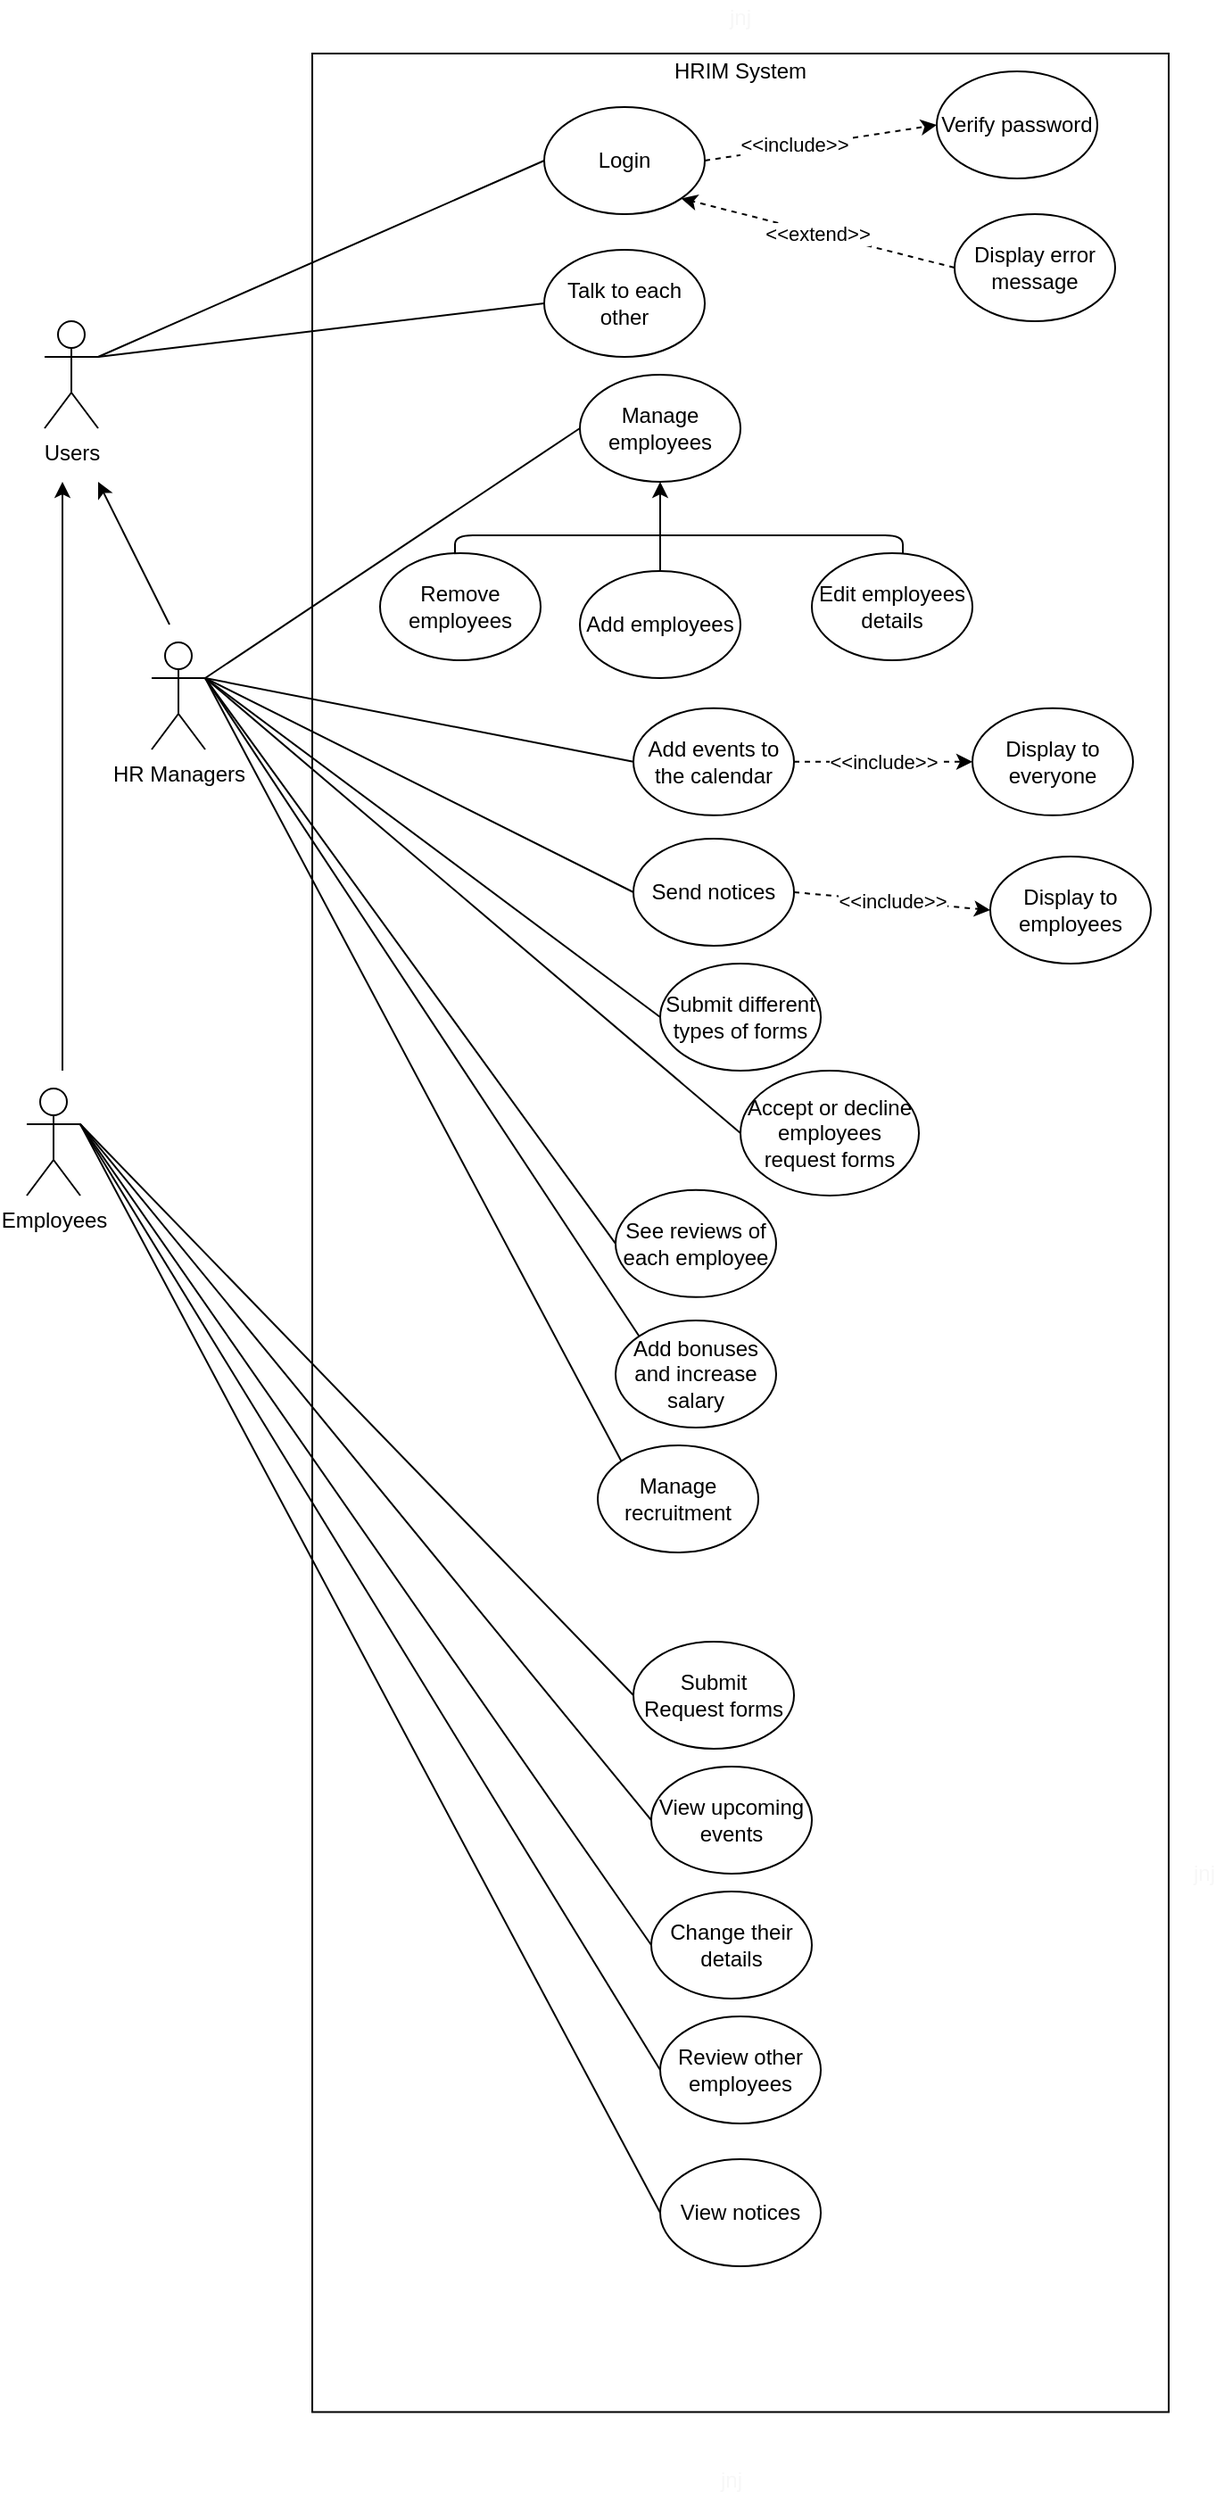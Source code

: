 <mxfile version="13.7.9" type="device"><diagram id="mwhckh7WMXyAs9bKCb89" name="Page-1"><mxGraphModel dx="269" dy="408" grid="1" gridSize="10" guides="1" tooltips="1" connect="1" arrows="1" fold="1" page="1" pageScale="1" pageWidth="850" pageHeight="1100" math="0" shadow="0"><root><mxCell id="0"/><mxCell id="1" parent="0"/><mxCell id="xrmir2ieLFyYc4-GZAex-3" value="" style="rounded=0;whiteSpace=wrap;html=1;rotation=90;" parent="1" vertex="1"><mxGeometry x="-220.84" y="640.86" width="1321.71" height="480" as="geometry"/></mxCell><mxCell id="pmMT97UlWwx0zh9gnIOy-1" value="Users" style="shape=umlActor;verticalLabelPosition=bottom;verticalAlign=top;html=1;outlineConnect=0;" parent="1" vertex="1"><mxGeometry x="50" y="370" width="30" height="60" as="geometry"/></mxCell><mxCell id="pmMT97UlWwx0zh9gnIOy-2" value="Employees" style="shape=umlActor;verticalLabelPosition=bottom;verticalAlign=top;html=1;outlineConnect=0;" parent="1" vertex="1"><mxGeometry x="40" y="800" width="30" height="60" as="geometry"/></mxCell><mxCell id="pmMT97UlWwx0zh9gnIOy-3" value="HR Managers" style="shape=umlActor;verticalLabelPosition=bottom;verticalAlign=top;html=1;outlineConnect=0;" parent="1" vertex="1"><mxGeometry x="110" y="550" width="30" height="60" as="geometry"/></mxCell><mxCell id="pmMT97UlWwx0zh9gnIOy-10" value="" style="endArrow=classic;html=1;" parent="1" edge="1"><mxGeometry width="50" height="50" relative="1" as="geometry"><mxPoint x="120" y="540" as="sourcePoint"/><mxPoint x="80" y="460" as="targetPoint"/></mxGeometry></mxCell><mxCell id="pmMT97UlWwx0zh9gnIOy-11" value="" style="endArrow=classic;html=1;" parent="1" edge="1"><mxGeometry width="50" height="50" relative="1" as="geometry"><mxPoint x="60" y="790" as="sourcePoint"/><mxPoint x="60" y="460" as="targetPoint"/></mxGeometry></mxCell><mxCell id="pmMT97UlWwx0zh9gnIOy-12" value="HRIM System" style="text;html=1;strokeColor=none;fillColor=none;align=center;verticalAlign=middle;whiteSpace=wrap;rounded=0;" parent="1" vertex="1"><mxGeometry x="400.01" y="220" width="80" height="20" as="geometry"/></mxCell><mxCell id="pmMT97UlWwx0zh9gnIOy-13" value="Login" style="ellipse;whiteSpace=wrap;html=1;" parent="1" vertex="1"><mxGeometry x="330" y="250" width="90" height="60" as="geometry"/></mxCell><mxCell id="pmMT97UlWwx0zh9gnIOy-15" value="Verify password" style="ellipse;whiteSpace=wrap;html=1;" parent="1" vertex="1"><mxGeometry x="550" y="230" width="90" height="60" as="geometry"/></mxCell><mxCell id="pmMT97UlWwx0zh9gnIOy-16" value="Display error message" style="ellipse;whiteSpace=wrap;html=1;" parent="1" vertex="1"><mxGeometry x="560" y="310" width="90" height="60" as="geometry"/></mxCell><mxCell id="pmMT97UlWwx0zh9gnIOy-18" value="Manage employees" style="ellipse;whiteSpace=wrap;html=1;" parent="1" vertex="1"><mxGeometry x="350" y="400" width="90" height="60" as="geometry"/></mxCell><mxCell id="pmMT97UlWwx0zh9gnIOy-19" value="Remove employees" style="ellipse;whiteSpace=wrap;html=1;" parent="1" vertex="1"><mxGeometry x="238" y="500" width="90" height="60" as="geometry"/></mxCell><mxCell id="pmMT97UlWwx0zh9gnIOy-20" value="Send notices" style="ellipse;whiteSpace=wrap;html=1;" parent="1" vertex="1"><mxGeometry x="380" y="660" width="90" height="60" as="geometry"/></mxCell><mxCell id="pmMT97UlWwx0zh9gnIOy-21" value="Add events to the calendar" style="ellipse;whiteSpace=wrap;html=1;" parent="1" vertex="1"><mxGeometry x="380" y="586.92" width="90" height="60" as="geometry"/></mxCell><mxCell id="pmMT97UlWwx0zh9gnIOy-22" value="View upcoming events" style="ellipse;whiteSpace=wrap;html=1;" parent="1" vertex="1"><mxGeometry x="390" y="1180" width="90" height="60" as="geometry"/></mxCell><mxCell id="pmMT97UlWwx0zh9gnIOy-23" value="Submit &lt;br&gt;Request forms" style="ellipse;whiteSpace=wrap;html=1;" parent="1" vertex="1"><mxGeometry x="380" y="1110" width="90" height="60" as="geometry"/></mxCell><mxCell id="pmMT97UlWwx0zh9gnIOy-24" value="Review other employees" style="ellipse;whiteSpace=wrap;html=1;" parent="1" vertex="1"><mxGeometry x="395.01" y="1320" width="90" height="60" as="geometry"/></mxCell><mxCell id="pmMT97UlWwx0zh9gnIOy-25" value="Add bonuses and increase salary" style="ellipse;whiteSpace=wrap;html=1;" parent="1" vertex="1"><mxGeometry x="370" y="930.0" width="90" height="60" as="geometry"/></mxCell><mxCell id="pmMT97UlWwx0zh9gnIOy-26" value="Accept or decline employees request forms&lt;br&gt;" style="ellipse;whiteSpace=wrap;html=1;" parent="1" vertex="1"><mxGeometry x="440" y="790" width="100" height="70" as="geometry"/></mxCell><mxCell id="pmMT97UlWwx0zh9gnIOy-27" value="Submit different types of forms" style="ellipse;whiteSpace=wrap;html=1;" parent="1" vertex="1"><mxGeometry x="395.01" y="730" width="90" height="60" as="geometry"/></mxCell><mxCell id="pmMT97UlWwx0zh9gnIOy-28" value="See reviews of each employee" style="ellipse;whiteSpace=wrap;html=1;" parent="1" vertex="1"><mxGeometry x="370" y="856.92" width="90" height="60" as="geometry"/></mxCell><mxCell id="pmMT97UlWwx0zh9gnIOy-29" value="" style="endArrow=none;html=1;exitX=1;exitY=0.333;exitDx=0;exitDy=0;exitPerimeter=0;entryX=0;entryY=0.5;entryDx=0;entryDy=0;" parent="1" source="pmMT97UlWwx0zh9gnIOy-1" target="pmMT97UlWwx0zh9gnIOy-13" edge="1"><mxGeometry width="50" height="50" relative="1" as="geometry"><mxPoint x="260" y="440" as="sourcePoint"/><mxPoint x="310" y="390" as="targetPoint"/></mxGeometry></mxCell><mxCell id="pmMT97UlWwx0zh9gnIOy-31" value="" style="endArrow=classic;html=1;entryX=0;entryY=0.5;entryDx=0;entryDy=0;exitX=1;exitY=0.5;exitDx=0;exitDy=0;dashed=1;" parent="1" source="pmMT97UlWwx0zh9gnIOy-13" target="pmMT97UlWwx0zh9gnIOy-15" edge="1"><mxGeometry width="50" height="50" relative="1" as="geometry"><mxPoint x="260" y="560" as="sourcePoint"/><mxPoint x="310" y="510" as="targetPoint"/></mxGeometry></mxCell><mxCell id="T6ZSdBMVq4USQeNhJFLU-5" value="&amp;lt;&amp;lt;include&amp;gt;&amp;gt;" style="edgeLabel;html=1;align=center;verticalAlign=middle;resizable=0;points=[];rotation=0;" parent="pmMT97UlWwx0zh9gnIOy-31" vertex="1" connectable="0"><mxGeometry x="-0.225" y="2" relative="1" as="geometry"><mxPoint as="offset"/></mxGeometry></mxCell><mxCell id="pmMT97UlWwx0zh9gnIOy-32" value="&amp;lt;&amp;lt;extend&amp;gt;&amp;gt;" style="endArrow=classic;html=1;entryX=1;entryY=1;entryDx=0;entryDy=0;exitX=0;exitY=0.5;exitDx=0;exitDy=0;dashed=1;" parent="1" source="pmMT97UlWwx0zh9gnIOy-16" target="pmMT97UlWwx0zh9gnIOy-13" edge="1"><mxGeometry width="50" height="50" relative="1" as="geometry"><mxPoint x="435" y="330" as="sourcePoint"/><mxPoint x="530" y="330" as="targetPoint"/></mxGeometry></mxCell><mxCell id="pmMT97UlWwx0zh9gnIOy-33" value="" style="endArrow=none;html=1;exitX=1;exitY=0.333;exitDx=0;exitDy=0;exitPerimeter=0;entryX=0;entryY=0.5;entryDx=0;entryDy=0;" parent="1" source="pmMT97UlWwx0zh9gnIOy-3" target="pmMT97UlWwx0zh9gnIOy-18" edge="1"><mxGeometry width="50" height="50" relative="1" as="geometry"><mxPoint x="260" y="560" as="sourcePoint"/><mxPoint x="310" y="510" as="targetPoint"/></mxGeometry></mxCell><mxCell id="pmMT97UlWwx0zh9gnIOy-35" value="Add employees" style="ellipse;whiteSpace=wrap;html=1;" parent="1" vertex="1"><mxGeometry x="350" y="510" width="90" height="60" as="geometry"/></mxCell><mxCell id="pmMT97UlWwx0zh9gnIOy-36" value="Edit employees details" style="ellipse;whiteSpace=wrap;html=1;" parent="1" vertex="1"><mxGeometry x="480" y="500" width="90" height="60" as="geometry"/></mxCell><mxCell id="pmMT97UlWwx0zh9gnIOy-39" value="" style="endArrow=none;html=1;exitX=0.5;exitY=0;exitDx=0;exitDy=0;" parent="1" edge="1"><mxGeometry width="50" height="50" relative="1" as="geometry"><mxPoint x="531" y="500" as="sourcePoint"/><mxPoint x="396" y="490" as="targetPoint"/><Array as="points"><mxPoint x="531" y="490"/></Array></mxGeometry></mxCell><mxCell id="pmMT97UlWwx0zh9gnIOy-42" value="" style="endArrow=none;html=1;" parent="1" edge="1"><mxGeometry width="50" height="50" relative="1" as="geometry"><mxPoint x="280" y="500" as="sourcePoint"/><mxPoint x="400" y="490" as="targetPoint"/><Array as="points"><mxPoint x="280" y="490"/></Array></mxGeometry></mxCell><mxCell id="pmMT97UlWwx0zh9gnIOy-44" value="" style="endArrow=classic;html=1;" parent="1" edge="1"><mxGeometry width="50" height="50" relative="1" as="geometry"><mxPoint x="395" y="510" as="sourcePoint"/><mxPoint x="395" y="460" as="targetPoint"/></mxGeometry></mxCell><mxCell id="pmMT97UlWwx0zh9gnIOy-45" value="" style="endArrow=none;html=1;entryX=0;entryY=0.5;entryDx=0;entryDy=0;exitX=1;exitY=0.333;exitDx=0;exitDy=0;exitPerimeter=0;" parent="1" source="pmMT97UlWwx0zh9gnIOy-3" target="pmMT97UlWwx0zh9gnIOy-21" edge="1"><mxGeometry width="50" height="50" relative="1" as="geometry"><mxPoint x="140" y="540" as="sourcePoint"/><mxPoint x="360" y="490" as="targetPoint"/></mxGeometry></mxCell><mxCell id="pmMT97UlWwx0zh9gnIOy-46" value="" style="endArrow=none;html=1;entryX=0;entryY=0.5;entryDx=0;entryDy=0;exitX=1;exitY=0.333;exitDx=0;exitDy=0;exitPerimeter=0;" parent="1" source="pmMT97UlWwx0zh9gnIOy-2" target="pmMT97UlWwx0zh9gnIOy-22" edge="1"><mxGeometry width="50" height="50" relative="1" as="geometry"><mxPoint x="150" y="550" as="sourcePoint"/><mxPoint x="360" y="760" as="targetPoint"/></mxGeometry></mxCell><mxCell id="pmMT97UlWwx0zh9gnIOy-47" value="" style="endArrow=none;html=1;entryX=0;entryY=0.5;entryDx=0;entryDy=0;exitX=1;exitY=0.333;exitDx=0;exitDy=0;exitPerimeter=0;" parent="1" source="pmMT97UlWwx0zh9gnIOy-3" target="pmMT97UlWwx0zh9gnIOy-20" edge="1"><mxGeometry width="50" height="50" relative="1" as="geometry"><mxPoint x="140" y="540" as="sourcePoint"/><mxPoint x="360" y="760" as="targetPoint"/></mxGeometry></mxCell><mxCell id="pmMT97UlWwx0zh9gnIOy-48" value="" style="endArrow=none;html=1;entryX=0;entryY=0.5;entryDx=0;entryDy=0;exitX=1;exitY=0.333;exitDx=0;exitDy=0;exitPerimeter=0;" parent="1" source="pmMT97UlWwx0zh9gnIOy-2" target="pmMT97UlWwx0zh9gnIOy-23" edge="1"><mxGeometry width="50" height="50" relative="1" as="geometry"><mxPoint x="80" y="690" as="sourcePoint"/><mxPoint x="255" y="970" as="targetPoint"/></mxGeometry></mxCell><mxCell id="pmMT97UlWwx0zh9gnIOy-50" value="" style="endArrow=none;html=1;entryX=0;entryY=0.5;entryDx=0;entryDy=0;exitX=1;exitY=0.333;exitDx=0;exitDy=0;exitPerimeter=0;" parent="1" source="pmMT97UlWwx0zh9gnIOy-2" target="pmMT97UlWwx0zh9gnIOy-24" edge="1"><mxGeometry width="50" height="50" relative="1" as="geometry"><mxPoint x="80" y="690" as="sourcePoint"/><mxPoint x="255" y="970" as="targetPoint"/></mxGeometry></mxCell><mxCell id="pmMT97UlWwx0zh9gnIOy-51" value="" style="endArrow=none;html=1;entryX=0;entryY=0.5;entryDx=0;entryDy=0;exitX=1;exitY=0.333;exitDx=0;exitDy=0;exitPerimeter=0;" parent="1" source="pmMT97UlWwx0zh9gnIOy-3" target="pmMT97UlWwx0zh9gnIOy-27" edge="1"><mxGeometry width="50" height="50" relative="1" as="geometry"><mxPoint x="150" y="550" as="sourcePoint"/><mxPoint x="360" y="830" as="targetPoint"/></mxGeometry></mxCell><mxCell id="pmMT97UlWwx0zh9gnIOy-53" value="" style="endArrow=none;html=1;entryX=0;entryY=0.5;entryDx=0;entryDy=0;exitX=1;exitY=0.333;exitDx=0;exitDy=0;exitPerimeter=0;" parent="1" source="pmMT97UlWwx0zh9gnIOy-3" target="pmMT97UlWwx0zh9gnIOy-26" edge="1"><mxGeometry width="50" height="50" relative="1" as="geometry"><mxPoint x="150" y="550" as="sourcePoint"/><mxPoint x="360" y="910" as="targetPoint"/></mxGeometry></mxCell><mxCell id="pmMT97UlWwx0zh9gnIOy-54" value="" style="endArrow=none;html=1;entryX=0;entryY=0.5;entryDx=0;entryDy=0;exitX=1;exitY=0.333;exitDx=0;exitDy=0;exitPerimeter=0;" parent="1" source="pmMT97UlWwx0zh9gnIOy-3" target="pmMT97UlWwx0zh9gnIOy-28" edge="1"><mxGeometry width="50" height="50" relative="1" as="geometry"><mxPoint x="150" y="550" as="sourcePoint"/><mxPoint x="360" y="970" as="targetPoint"/></mxGeometry></mxCell><mxCell id="pmMT97UlWwx0zh9gnIOy-55" value="" style="endArrow=none;html=1;entryX=0;entryY=0;entryDx=0;entryDy=0;exitX=1;exitY=0.333;exitDx=0;exitDy=0;exitPerimeter=0;" parent="1" source="pmMT97UlWwx0zh9gnIOy-3" target="pmMT97UlWwx0zh9gnIOy-25" edge="1"><mxGeometry width="50" height="50" relative="1" as="geometry"><mxPoint x="150" y="550" as="sourcePoint"/><mxPoint x="360" y="1045.47" as="targetPoint"/></mxGeometry></mxCell><mxCell id="pmMT97UlWwx0zh9gnIOy-57" value="Talk to each other" style="ellipse;whiteSpace=wrap;html=1;" parent="1" vertex="1"><mxGeometry x="330" y="330" width="90" height="60" as="geometry"/></mxCell><mxCell id="pmMT97UlWwx0zh9gnIOy-58" value="" style="endArrow=none;html=1;exitX=1;exitY=0.333;exitDx=0;exitDy=0;exitPerimeter=0;entryX=0;entryY=0.5;entryDx=0;entryDy=0;" parent="1" source="pmMT97UlWwx0zh9gnIOy-1" target="pmMT97UlWwx0zh9gnIOy-57" edge="1"><mxGeometry width="50" height="50" relative="1" as="geometry"><mxPoint x="90" y="400" as="sourcePoint"/><mxPoint x="345" y="330" as="targetPoint"/></mxGeometry></mxCell><mxCell id="pmMT97UlWwx0zh9gnIOy-59" value="Change their details" style="ellipse;whiteSpace=wrap;html=1;" parent="1" vertex="1"><mxGeometry x="390" y="1250" width="90" height="60" as="geometry"/></mxCell><mxCell id="pmMT97UlWwx0zh9gnIOy-60" value="" style="endArrow=none;html=1;entryX=0;entryY=0.5;entryDx=0;entryDy=0;exitX=1;exitY=0.333;exitDx=0;exitDy=0;exitPerimeter=0;" parent="1" source="pmMT97UlWwx0zh9gnIOy-2" target="pmMT97UlWwx0zh9gnIOy-59" edge="1"><mxGeometry width="50" height="50" relative="1" as="geometry"><mxPoint x="80" y="690" as="sourcePoint"/><mxPoint x="340" y="1430" as="targetPoint"/></mxGeometry></mxCell><mxCell id="T6ZSdBMVq4USQeNhJFLU-1" value="Display to employees" style="ellipse;whiteSpace=wrap;html=1;" parent="1" vertex="1"><mxGeometry x="580" y="670" width="90" height="60" as="geometry"/></mxCell><mxCell id="T6ZSdBMVq4USQeNhJFLU-2" value="&amp;lt;&amp;lt;include&amp;gt;&amp;gt;" style="endArrow=classic;html=1;entryX=0;entryY=0.5;entryDx=0;entryDy=0;exitX=1;exitY=0.5;exitDx=0;exitDy=0;dashed=1;" parent="1" source="pmMT97UlWwx0zh9gnIOy-20" target="T6ZSdBMVq4USQeNhJFLU-1" edge="1"><mxGeometry width="50" height="50" relative="1" as="geometry"><mxPoint x="430" y="780" as="sourcePoint"/><mxPoint x="525" y="780" as="targetPoint"/></mxGeometry></mxCell><mxCell id="T6ZSdBMVq4USQeNhJFLU-3" value="Display to everyone" style="ellipse;whiteSpace=wrap;html=1;" parent="1" vertex="1"><mxGeometry x="570" y="586.92" width="90" height="60" as="geometry"/></mxCell><mxCell id="T6ZSdBMVq4USQeNhJFLU-4" value="&amp;lt;&amp;lt;include&amp;gt;&amp;gt;" style="endArrow=classic;html=1;entryX=0;entryY=0.5;entryDx=0;entryDy=0;exitX=1;exitY=0.5;exitDx=0;exitDy=0;dashed=1;" parent="1" source="pmMT97UlWwx0zh9gnIOy-21" target="T6ZSdBMVq4USQeNhJFLU-3" edge="1"><mxGeometry width="50" height="50" relative="1" as="geometry"><mxPoint x="450" y="830" as="sourcePoint"/><mxPoint x="540" y="850" as="targetPoint"/></mxGeometry></mxCell><mxCell id="T6ZSdBMVq4USQeNhJFLU-6" value="Manage recruitment" style="ellipse;whiteSpace=wrap;html=1;" parent="1" vertex="1"><mxGeometry x="360.01" y="1000" width="90" height="60" as="geometry"/></mxCell><mxCell id="T6ZSdBMVq4USQeNhJFLU-7" value="" style="endArrow=none;html=1;entryX=0;entryY=0;entryDx=0;entryDy=0;exitX=1;exitY=0.333;exitDx=0;exitDy=0;exitPerimeter=0;" parent="1" source="pmMT97UlWwx0zh9gnIOy-3" target="T6ZSdBMVq4USQeNhJFLU-6" edge="1"><mxGeometry width="50" height="50" relative="1" as="geometry"><mxPoint x="150" y="550" as="sourcePoint"/><mxPoint x="360" y="1120" as="targetPoint"/></mxGeometry></mxCell><mxCell id="T6ZSdBMVq4USQeNhJFLU-8" value="&lt;font color=&quot;#f7f7f7&quot;&gt;jnj&lt;/font&gt;" style="text;html=1;strokeColor=none;fillColor=none;align=center;verticalAlign=middle;whiteSpace=wrap;rounded=0;" parent="1" vertex="1"><mxGeometry x="690" y="1230" width="20" height="20" as="geometry"/></mxCell><mxCell id="T6ZSdBMVq4USQeNhJFLU-9" value="&lt;font color=&quot;#f7f7f7&quot;&gt;jnj&lt;/font&gt;" style="text;html=1;strokeColor=none;fillColor=none;align=center;verticalAlign=middle;whiteSpace=wrap;rounded=0;" parent="1" vertex="1"><mxGeometry x="425" y="1570" width="20" height="20" as="geometry"/></mxCell><mxCell id="T6ZSdBMVq4USQeNhJFLU-10" value="&lt;font color=&quot;#f7f7f7&quot;&gt;jnj&lt;/font&gt;" style="text;html=1;strokeColor=none;fillColor=none;align=center;verticalAlign=middle;whiteSpace=wrap;rounded=0;" parent="1" vertex="1"><mxGeometry x="430.01" y="190" width="20" height="20" as="geometry"/></mxCell><mxCell id="OAX2fcn1QkhjjH3W2qdW-2" value="View notices" style="ellipse;whiteSpace=wrap;html=1;" parent="1" vertex="1"><mxGeometry x="395.01" y="1400" width="90" height="60" as="geometry"/></mxCell><mxCell id="OAX2fcn1QkhjjH3W2qdW-3" value="" style="endArrow=none;html=1;entryX=0;entryY=0.5;entryDx=0;entryDy=0;exitX=1;exitY=0.333;exitDx=0;exitDy=0;exitPerimeter=0;" parent="1" source="pmMT97UlWwx0zh9gnIOy-2" target="OAX2fcn1QkhjjH3W2qdW-2" edge="1"><mxGeometry width="50" height="50" relative="1" as="geometry"><mxPoint x="80" y="830" as="sourcePoint"/><mxPoint x="405.01" y="1360" as="targetPoint"/></mxGeometry></mxCell></root></mxGraphModel></diagram></mxfile>